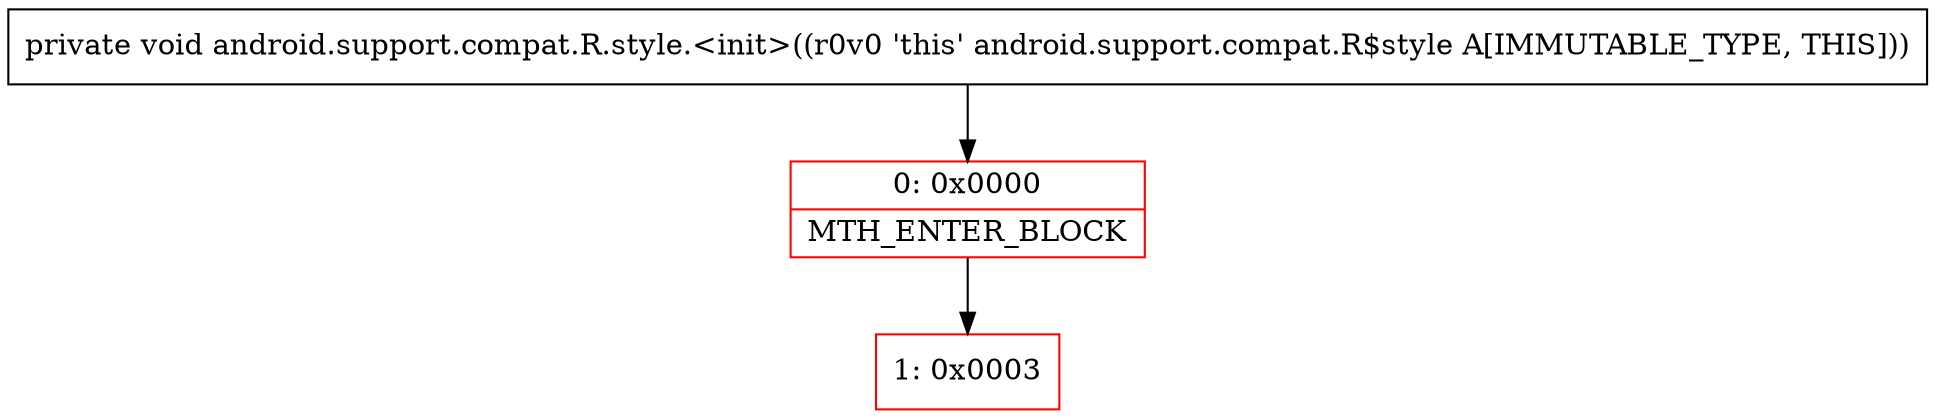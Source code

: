 digraph "CFG forandroid.support.compat.R.style.\<init\>()V" {
subgraph cluster_Region_605602070 {
label = "R(0)";
node [shape=record,color=blue];
}
Node_0 [shape=record,color=red,label="{0\:\ 0x0000|MTH_ENTER_BLOCK\l}"];
Node_1 [shape=record,color=red,label="{1\:\ 0x0003}"];
MethodNode[shape=record,label="{private void android.support.compat.R.style.\<init\>((r0v0 'this' android.support.compat.R$style A[IMMUTABLE_TYPE, THIS])) }"];
MethodNode -> Node_0;
Node_0 -> Node_1;
}

